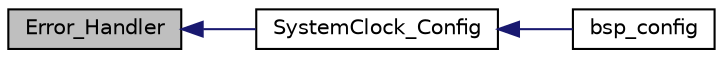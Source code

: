 digraph "Error_Handler"
{
  edge [fontname="Helvetica",fontsize="10",labelfontname="Helvetica",labelfontsize="10"];
  node [fontname="Helvetica",fontsize="10",shape=record];
  rankdir="LR";
  Node44 [label="Error_Handler",height=0.2,width=0.4,color="black", fillcolor="grey75", style="filled", fontcolor="black"];
  Node44 -> Node45 [dir="back",color="midnightblue",fontsize="10",style="solid",fontname="Helvetica"];
  Node45 [label="SystemClock_Config",height=0.2,width=0.4,color="black", fillcolor="white", style="filled",URL="$bsp_8c.html#a70af21c671abfcc773614a9a4f63d920",tooltip="System Clock Configuration The system Clock is configured as follow : System Clock source = PLL (HSE)..."];
  Node45 -> Node46 [dir="back",color="midnightblue",fontsize="10",style="solid",fontname="Helvetica"];
  Node46 [label="bsp_config",height=0.2,width=0.4,color="black", fillcolor="white", style="filled",URL="$bsp_8c.html#a1daad6f02d05b6715108e804f68c3d21"];
}
